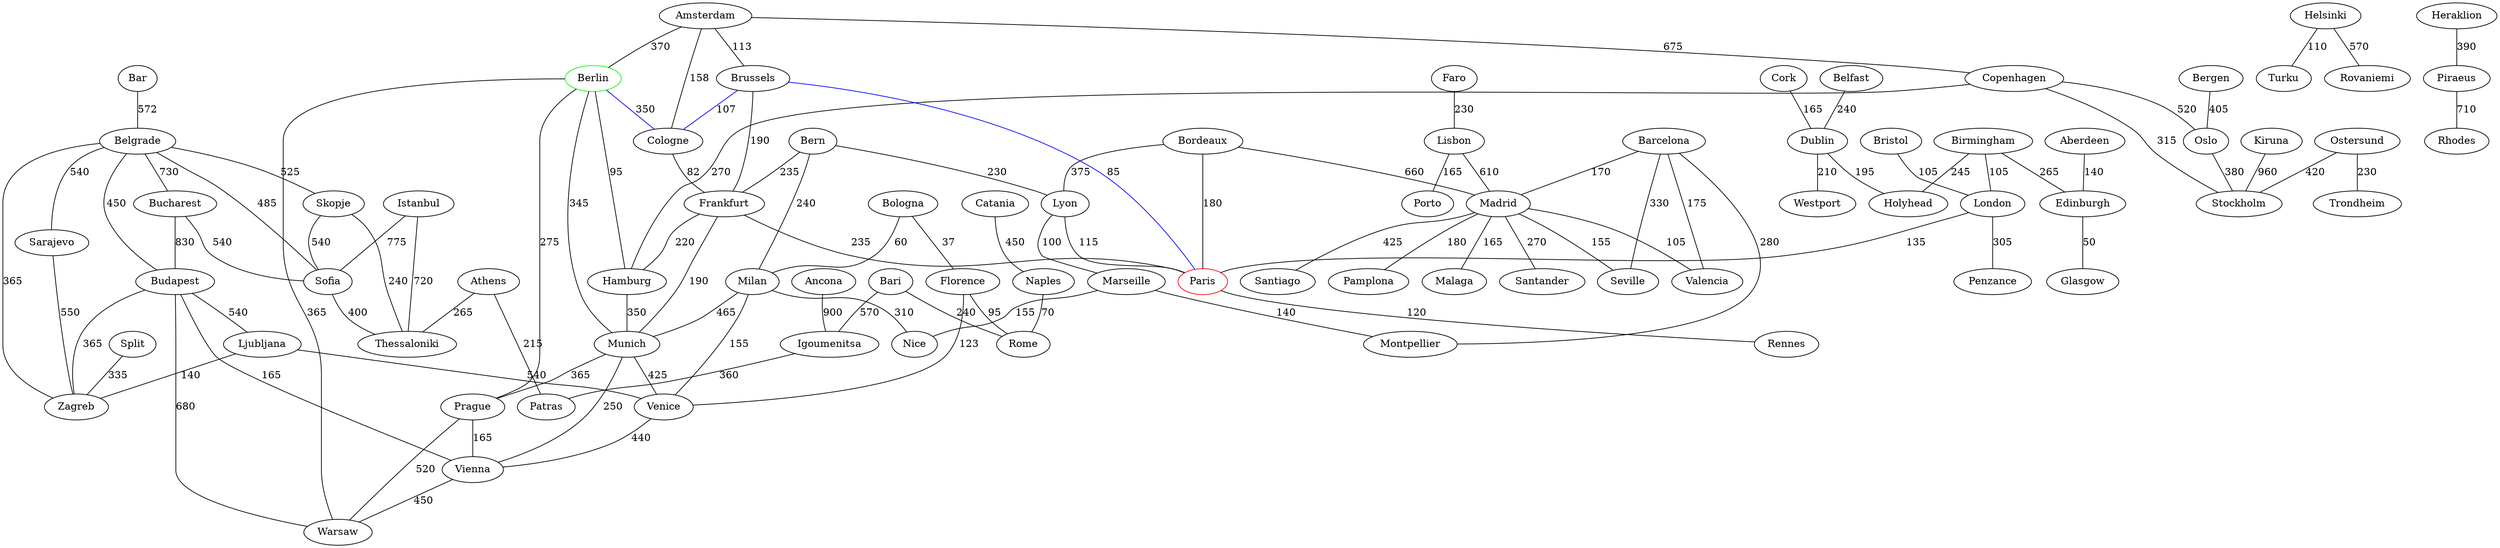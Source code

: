 graph {
  Berlin [color=green]
  Paris [color=red]
  Istanbul -- Thessaloniki [label="720"]
  Venice -- Vienna [label="440"]
  Athens -- Thessaloniki [label="265"]
  Copenhagen -- Hamburg [label="270"]
  Bologna -- Milan [label="60"]
  Birmingham -- London [label="105"]
  Madrid -- Malaga [label="165"]
  Sarajevo -- Zagreb [label="550"]
  Budapest -- Vienna [label="165"]
  Madrid -- Valencia [label="105"]
  Bordeaux -- Madrid [label="660"]
  Ljubljana -- Zagreb [label="140"]
  Budapest -- Warsaw [label="680"]
  Bordeaux -- Lyon [label="375"]
  Belgrade -- Budapest [label="450"]
  Vienna -- Warsaw [label="450"]
  Belgrade -- Skopje [label="525"]
  Berlin -- Munich [label="345"]
  Berlin -- Warsaw [label="365"]
  Birmingham -- Holyhead [label="245"]
  Lisbon -- Porto [label="165"]
  Barcelona -- Madrid [label="170"]
  Amsterdam -- Brussels [label="113"]
  Helsinki -- Turku [label="110"]
  Piraeus -- Rhodes [label="710"]
  Frankfurt -- Hamburg [label="220"]
  Aberdeen -- Edinburgh [label="140"]
  Munich -- Venice [label="425"]
  Bordeaux -- Paris [label="180"]
  Paris -- Rennes [label="120"]
  Marseille -- Nice [label="155"]
  Belgrade -- Bucharest [label="730"]
  Amsterdam -- Copenhagen [label="675"]
  Birmingham -- Edinburgh [label="265"]
  Dublin -- Holyhead [label="195"]
  Milan -- Munich [label="465"]
  Frankfurt -- Munich [label="190"]
  Bucharest -- Budapest [label="830"]
  Brussels -- Paris [label="85", color=blue]
  Madrid -- Seville [label="155"]
  Lisbon -- Madrid [label="610"]
  Igoumenitsa -- Patras [label="360"]
  Split -- Zagreb [label="335"]
  Bucharest -- Sofia [label="540"]
  Belgrade -- Sofia [label="485"]
  Berlin -- Prague [label="275"]
  Cork -- Dublin [label="165"]
  Copenhagen -- Oslo [label="520"]
  Amsterdam -- Cologne [label="158"]
  Lyon -- Marseille [label="100"]
  Sofia -- Thessaloniki [label="400"]
  Belgrade -- Sarajevo [label="540"]
  Bern -- Milan [label="240"]
  Barcelona -- Montpellier [label="280"]
  Budapest -- Ljubljana [label="540"]
  Belgrade -- Zagreb [label="365"]
  Lyon -- Paris [label="115"]
  Faro -- Lisbon [label="230"]
  Brussels -- Cologne [label="107", color=blue]
  Barcelona -- Seville [label="330"]
  Madrid -- Santander [label="270"]
  Kiruna -- Stockholm [label="960"]
  Brussels -- Frankfurt [label="190"]
  Catania -- Naples [label="450"]
  Bologna -- Florence [label="37"]
  Ancona -- Igoumenitsa [label="900"]
  Skopje -- Sofia [label="540"]
  Naples -- Rome [label="70"]
  Frankfurt -- Paris [label="235"]
  Barcelona -- Valencia [label="175"]
  Athens -- Patras [label="215"]
  Belfast -- Dublin [label="240"]
  Florence -- Venice [label="123"]
  Madrid -- Santiago [label="425"]
  Florence -- Rome [label="95"]
  Munich -- Prague [label="365"]
  Munich -- Vienna [label="250"]
  Bern -- Lyon [label="230"]
  Cologne -- Frankfurt [label="82"]
  Edinburgh -- Glasgow [label="50"]
  Bari -- Rome [label="240"]
  Berlin -- Cologne [label="350", color=blue]
  London -- Paris [label="135"]
  Bar -- Belgrade [label="572"]
  Bari -- Igoumenitsa [label="570"]
  Milan -- Venice [label="155"]
  Amsterdam -- Berlin [label="370"]
  Milan -- Nice [label="310"]
  Skopje -- Thessaloniki [label="240"]
  Heraklion -- Piraeus [label="390"]
  Helsinki -- Rovaniemi [label="570"]
  Madrid -- Pamplona [label="180"]
  Ljubljana -- Venice [label="540"]
  Copenhagen -- Stockholm [label="315"]
  Oslo -- Stockholm [label="380"]
  London -- Penzance [label="305"]
  Dublin -- Westport [label="210"]
  Bern -- Frankfurt [label="235"]
  Budapest -- Zagreb [label="365"]
  Ostersund -- Stockholm [label="420"]
  Istanbul -- Sofia [label="775"]
  Prague -- Vienna [label="165"]
  Berlin -- Hamburg [label="95"]
  Marseille -- Montpellier [label="140"]
  Hamburg -- Munich [label="350"]
  Prague -- Warsaw [label="520"]
  Ostersund -- Trondheim [label="230"]
  Bristol -- London [label="105"]
  Bergen -- Oslo [label="405"]
}